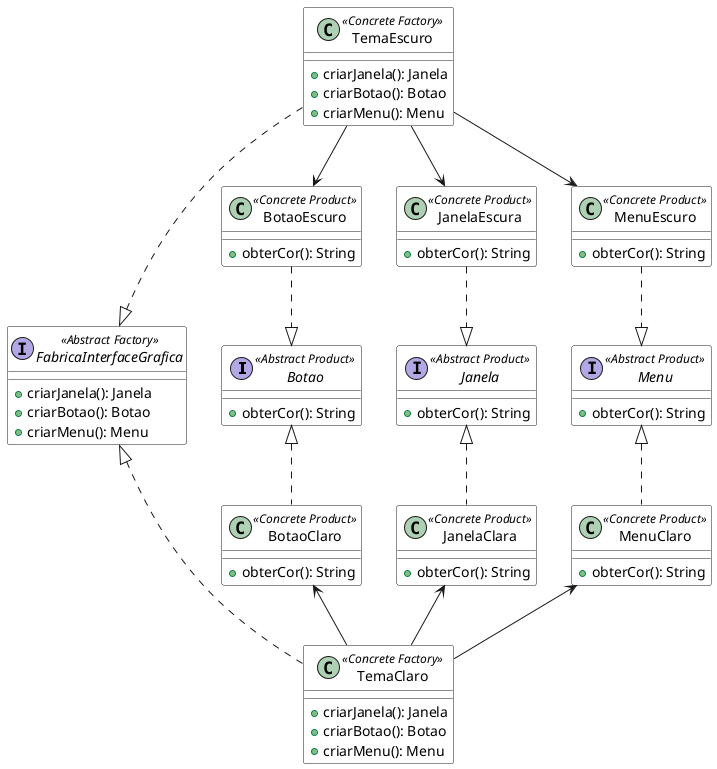 @startuml
skinparam ClassBackgroundColor  white

	interface Botao <<Abstract Product>> {
	    + obterCor(): String
	}
	
	class BotaoClaro <<Concrete Product>> {
    	+ obterCor(): String
	}
	
	class BotaoEscuro <<Concrete Product>> {
		+ obterCor(): String
	}

	interface Janela <<Abstract Product>> {
	    + obterCor(): String
	}
	
	class JanelaClara <<Concrete Product>> {
 	   + obterCor(): String
	}

	class JanelaEscura <<Concrete Product>> {
	    + obterCor(): String
	}

	interface Menu <<Abstract Product>> {
 	   + obterCor(): String
	}
	
	class MenuClaro <<Concrete Product>> {
    	+ obterCor(): String
	}

	class MenuEscuro <<Concrete Product>> {
    	+ obterCor(): String
	}

	interface FabricaInterfaceGrafica <<Abstract Factory>> {
	    + criarJanela(): Janela
	    + criarBotao(): Botao
	    + criarMenu(): Menu
	}
	
	class TemaEscuro <<Concrete Factory>> {
	 	+ criarJanela(): Janela
	    + criarBotao(): Botao
	    + criarMenu(): Menu
	}
	
	class TemaClaro <<Concrete Factory>> {
	 	+ criarJanela(): Janela
	    + criarBotao(): Botao
	    + criarMenu(): Menu
	}

' Tema Claro
TemaClaro 	.up.|> FabricaInterfaceGrafica
BotaoClaro  .up.|> Botao
JanelaClara .up.|> Janela
MenuClaro   .up.|> Menu

' Tema Escuro
TemaEscuro 	 .down.|> FabricaInterfaceGrafica
BotaoEscuro  .down.|> Botao
JanelaEscura .down.|> Janela
MenuEscuro 	 .down.|> Menu

' Relações
TemaClaro -u-> BotaoClaro
TemaClaro -u-> JanelaClara
TemaClaro -u-> MenuClaro

TemaEscuro -d-> BotaoEscuro
TemaEscuro -d-> JanelaEscura
TemaEscuro -d-> MenuEscuro
@enduml
